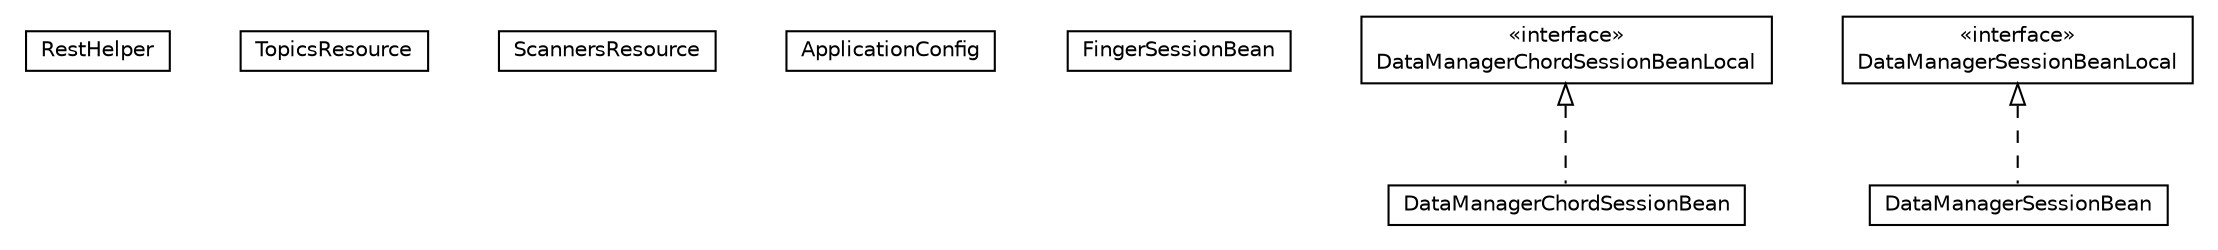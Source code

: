#!/usr/local/bin/dot
#
# Class diagram 
# Generated by UMLGraph version R5_6-24-gf6e263 (http://www.umlgraph.org/)
#

digraph G {
	edge [fontname="Helvetica",fontsize=10,labelfontname="Helvetica",labelfontsize=10];
	node [fontname="Helvetica",fontsize=10,shape=plaintext];
	nodesep=0.25;
	ranksep=0.5;
	// org.unict.ing.pds.dhtdb.datamanager.RestHelper
	c249 [label=<<table title="org.unict.ing.pds.dhtdb.datamanager.RestHelper" border="0" cellborder="1" cellspacing="0" cellpadding="2" port="p" href="./RestHelper.html">
		<tr><td><table border="0" cellspacing="0" cellpadding="1">
<tr><td align="center" balign="center"> RestHelper </td></tr>
		</table></td></tr>
		</table>>, URL="./RestHelper.html", fontname="Helvetica", fontcolor="black", fontsize=10.0];
	// org.unict.ing.pds.dhtdb.datamanager.TopicsResource
	c250 [label=<<table title="org.unict.ing.pds.dhtdb.datamanager.TopicsResource" border="0" cellborder="1" cellspacing="0" cellpadding="2" port="p" href="./TopicsResource.html">
		<tr><td><table border="0" cellspacing="0" cellpadding="1">
<tr><td align="center" balign="center"> TopicsResource </td></tr>
		</table></td></tr>
		</table>>, URL="./TopicsResource.html", fontname="Helvetica", fontcolor="black", fontsize=10.0];
	// org.unict.ing.pds.dhtdb.datamanager.ScannersResource
	c251 [label=<<table title="org.unict.ing.pds.dhtdb.datamanager.ScannersResource" border="0" cellborder="1" cellspacing="0" cellpadding="2" port="p" href="./ScannersResource.html">
		<tr><td><table border="0" cellspacing="0" cellpadding="1">
<tr><td align="center" balign="center"> ScannersResource </td></tr>
		</table></td></tr>
		</table>>, URL="./ScannersResource.html", fontname="Helvetica", fontcolor="black", fontsize=10.0];
	// org.unict.ing.pds.dhtdb.datamanager.ApplicationConfig
	c252 [label=<<table title="org.unict.ing.pds.dhtdb.datamanager.ApplicationConfig" border="0" cellborder="1" cellspacing="0" cellpadding="2" port="p" href="./ApplicationConfig.html">
		<tr><td><table border="0" cellspacing="0" cellpadding="1">
<tr><td align="center" balign="center"> ApplicationConfig </td></tr>
		</table></td></tr>
		</table>>, URL="./ApplicationConfig.html", fontname="Helvetica", fontcolor="black", fontsize=10.0];
	// org.unict.ing.pds.dhtdb.datamanager.FingerSessionBean
	c253 [label=<<table title="org.unict.ing.pds.dhtdb.datamanager.FingerSessionBean" border="0" cellborder="1" cellspacing="0" cellpadding="2" port="p" href="./FingerSessionBean.html">
		<tr><td><table border="0" cellspacing="0" cellpadding="1">
<tr><td align="center" balign="center"> FingerSessionBean </td></tr>
		</table></td></tr>
		</table>>, URL="./FingerSessionBean.html", fontname="Helvetica", fontcolor="black", fontsize=10.0];
	// org.unict.ing.pds.dhtdb.datamanager.DataManagerChordSessionBeanLocal
	c254 [label=<<table title="org.unict.ing.pds.dhtdb.datamanager.DataManagerChordSessionBeanLocal" border="0" cellborder="1" cellspacing="0" cellpadding="2" port="p" href="./DataManagerChordSessionBeanLocal.html">
		<tr><td><table border="0" cellspacing="0" cellpadding="1">
<tr><td align="center" balign="center"> &#171;interface&#187; </td></tr>
<tr><td align="center" balign="center"> DataManagerChordSessionBeanLocal </td></tr>
		</table></td></tr>
		</table>>, URL="./DataManagerChordSessionBeanLocal.html", fontname="Helvetica", fontcolor="black", fontsize=10.0];
	// org.unict.ing.pds.dhtdb.datamanager.DataManagerChordSessionBean
	c255 [label=<<table title="org.unict.ing.pds.dhtdb.datamanager.DataManagerChordSessionBean" border="0" cellborder="1" cellspacing="0" cellpadding="2" port="p" href="./DataManagerChordSessionBean.html">
		<tr><td><table border="0" cellspacing="0" cellpadding="1">
<tr><td align="center" balign="center"> DataManagerChordSessionBean </td></tr>
		</table></td></tr>
		</table>>, URL="./DataManagerChordSessionBean.html", fontname="Helvetica", fontcolor="black", fontsize=10.0];
	// org.unict.ing.pds.dhtdb.datamanager.DataManagerSessionBeanLocal
	c256 [label=<<table title="org.unict.ing.pds.dhtdb.datamanager.DataManagerSessionBeanLocal" border="0" cellborder="1" cellspacing="0" cellpadding="2" port="p" href="./DataManagerSessionBeanLocal.html">
		<tr><td><table border="0" cellspacing="0" cellpadding="1">
<tr><td align="center" balign="center"> &#171;interface&#187; </td></tr>
<tr><td align="center" balign="center"> DataManagerSessionBeanLocal </td></tr>
		</table></td></tr>
		</table>>, URL="./DataManagerSessionBeanLocal.html", fontname="Helvetica", fontcolor="black", fontsize=10.0];
	// org.unict.ing.pds.dhtdb.datamanager.DataManagerSessionBean
	c257 [label=<<table title="org.unict.ing.pds.dhtdb.datamanager.DataManagerSessionBean" border="0" cellborder="1" cellspacing="0" cellpadding="2" port="p" href="./DataManagerSessionBean.html">
		<tr><td><table border="0" cellspacing="0" cellpadding="1">
<tr><td align="center" balign="center"> DataManagerSessionBean </td></tr>
		</table></td></tr>
		</table>>, URL="./DataManagerSessionBean.html", fontname="Helvetica", fontcolor="black", fontsize=10.0];
	//org.unict.ing.pds.dhtdb.datamanager.DataManagerChordSessionBean implements org.unict.ing.pds.dhtdb.datamanager.DataManagerChordSessionBeanLocal
	c254:p -> c255:p [dir=back,arrowtail=empty,style=dashed];
	//org.unict.ing.pds.dhtdb.datamanager.DataManagerSessionBean implements org.unict.ing.pds.dhtdb.datamanager.DataManagerSessionBeanLocal
	c256:p -> c257:p [dir=back,arrowtail=empty,style=dashed];
}

